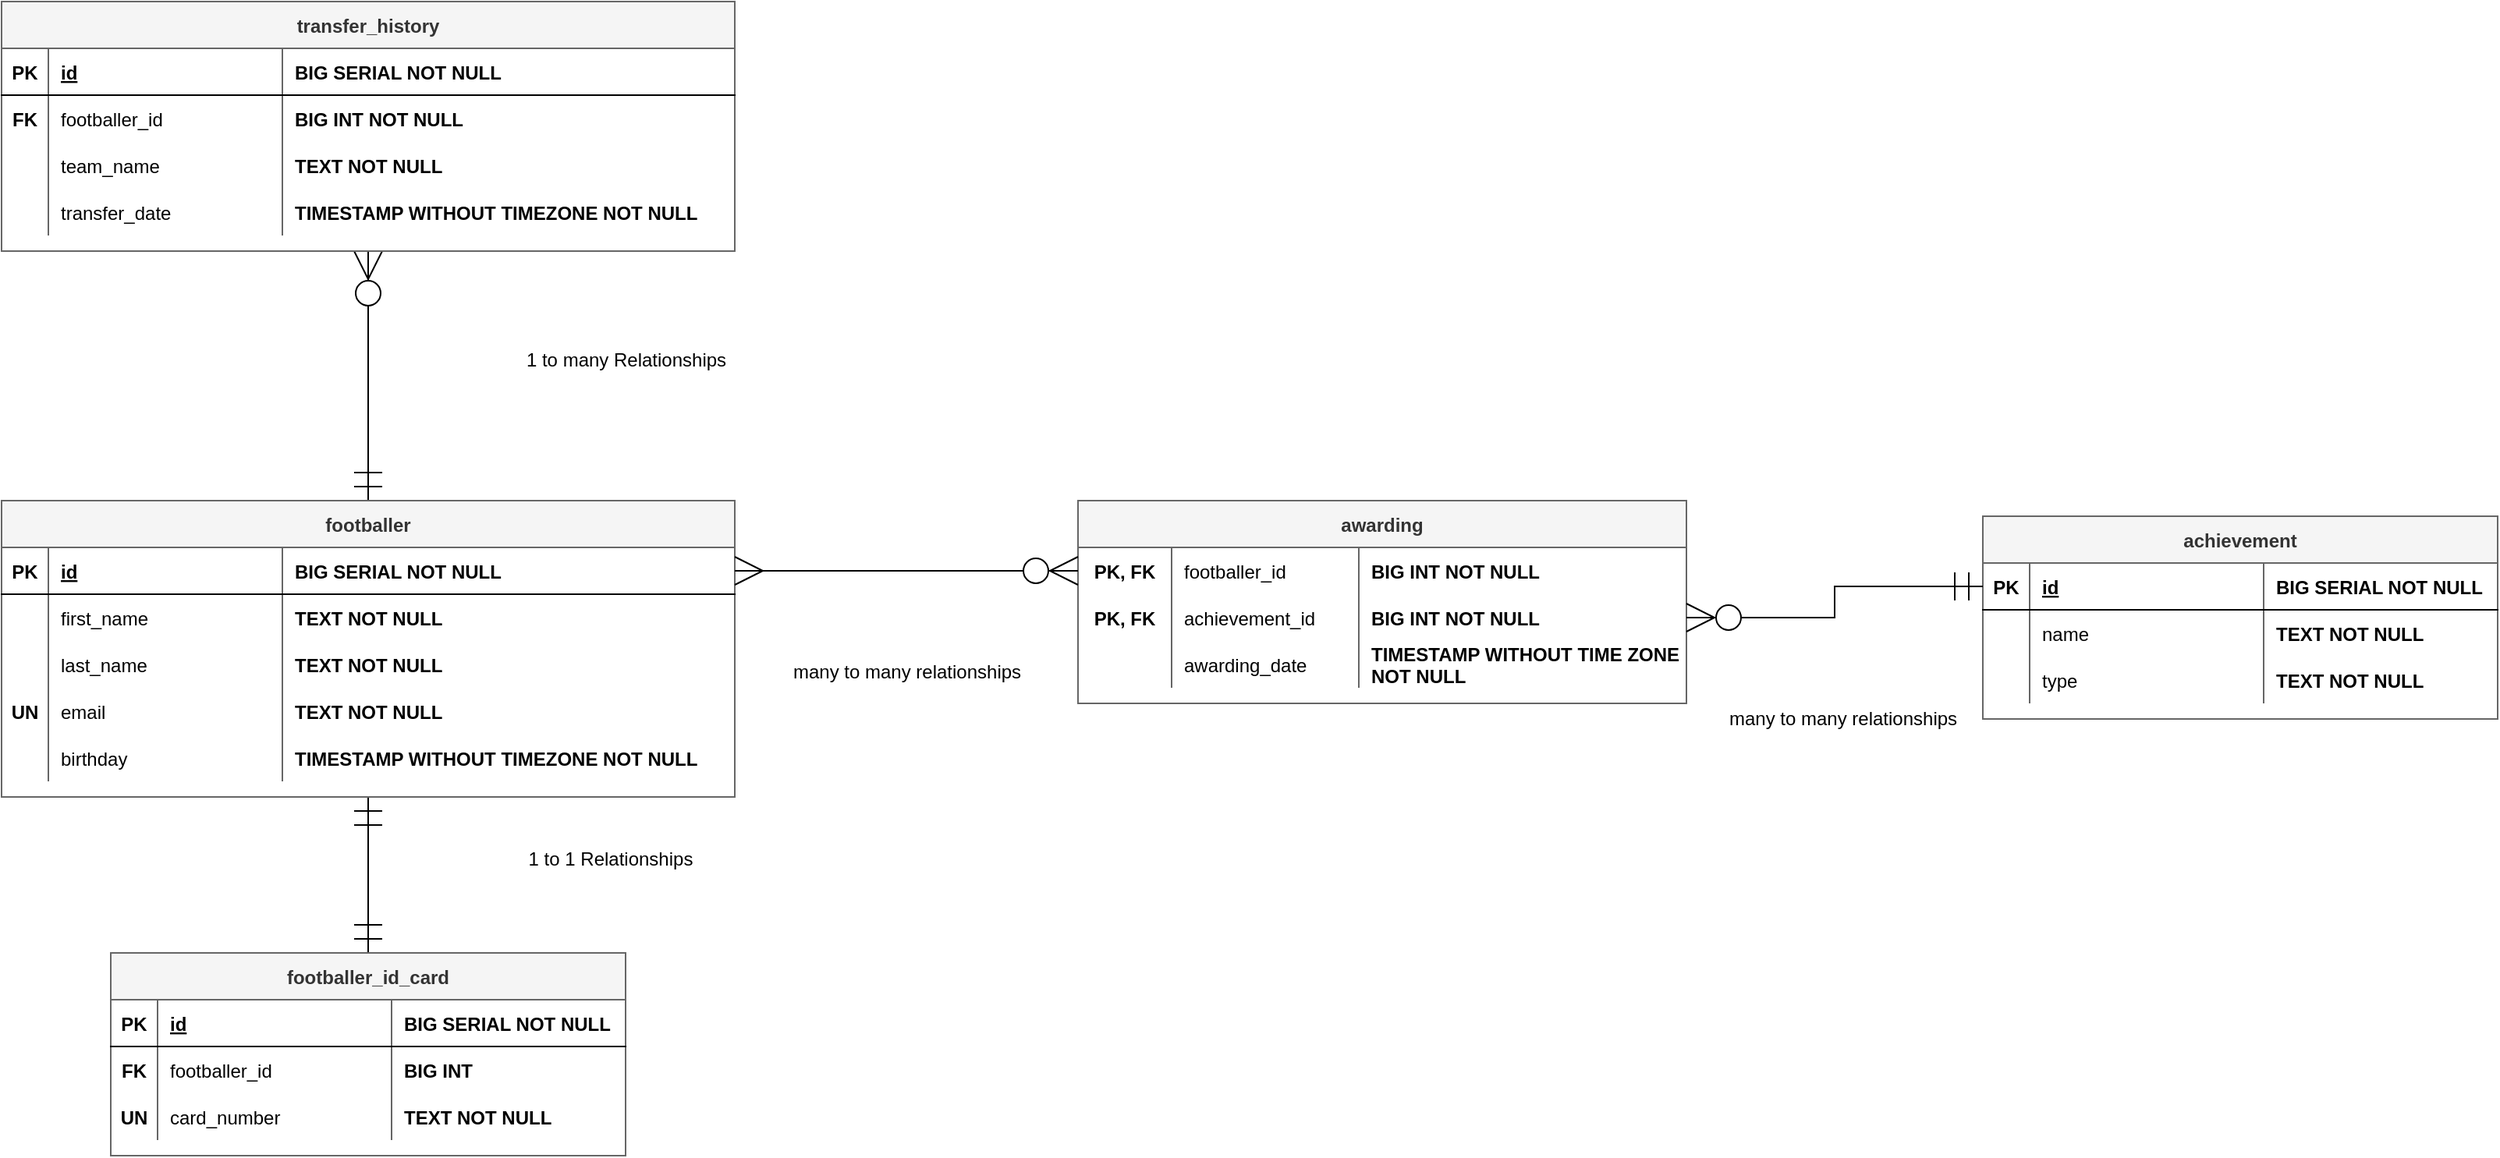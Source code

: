 <mxfile version="21.3.8">
  <diagram id="soKQwOYQeGzvN5jNcOd6" name="Page-1">
    <mxGraphModel dx="2883" dy="3797" grid="1" gridSize="10" guides="1" tooltips="1" connect="1" arrows="1" fold="1" page="0" pageScale="1" pageWidth="850" pageHeight="1100" math="0" shadow="0">
      <root>
        <mxCell id="0" />
        <mxCell id="1" parent="0" />
        <mxCell id="M2bRDbCkIC7zwZt0Boz4-155" style="edgeStyle=orthogonalEdgeStyle;rounded=0;orthogonalLoop=1;jettySize=auto;html=1;exitX=0.5;exitY=1;exitDx=0;exitDy=0;endSize=16;startSize=16;endArrow=ERmandOne;endFill=0;startArrow=ERmandOne;startFill=0;" parent="1" source="M2bRDbCkIC7zwZt0Boz4-26" target="M2bRDbCkIC7zwZt0Boz4-110" edge="1">
          <mxGeometry relative="1" as="geometry" />
        </mxCell>
        <mxCell id="M2bRDbCkIC7zwZt0Boz4-170" style="edgeStyle=orthogonalEdgeStyle;rounded=0;orthogonalLoop=1;jettySize=auto;html=1;exitX=0.5;exitY=0;exitDx=0;exitDy=0;entryX=0.5;entryY=1;entryDx=0;entryDy=0;endArrow=ERzeroToMany;endFill=1;endSize=16;startSize=16;startArrow=ERmandOne;startFill=0;" parent="1" source="M2bRDbCkIC7zwZt0Boz4-26" target="M2bRDbCkIC7zwZt0Boz4-157" edge="1">
          <mxGeometry relative="1" as="geometry" />
        </mxCell>
        <mxCell id="M2bRDbCkIC7zwZt0Boz4-26" value="footballer" style="shape=table;startSize=30;container=1;collapsible=1;childLayout=tableLayout;fixedRows=1;rowLines=0;fontStyle=1;align=center;resizeLast=1;rounded=0;fillColor=#f5f5f5;strokeColor=#666666;fontColor=#333333;" parent="1" vertex="1">
          <mxGeometry x="160" y="-640" width="470" height="190" as="geometry" />
        </mxCell>
        <mxCell id="M2bRDbCkIC7zwZt0Boz4-27" value="" style="shape=partialRectangle;collapsible=0;dropTarget=0;pointerEvents=0;fillColor=none;top=0;left=0;bottom=1;right=0;points=[[0,0.5],[1,0.5]];portConstraint=eastwest;" parent="M2bRDbCkIC7zwZt0Boz4-26" vertex="1">
          <mxGeometry y="30" width="470" height="30" as="geometry" />
        </mxCell>
        <mxCell id="M2bRDbCkIC7zwZt0Boz4-28" value="PK" style="shape=partialRectangle;connectable=0;fillColor=none;top=0;left=0;bottom=0;right=0;fontStyle=1;overflow=hidden;" parent="M2bRDbCkIC7zwZt0Boz4-27" vertex="1">
          <mxGeometry width="30" height="30" as="geometry">
            <mxRectangle width="30" height="30" as="alternateBounds" />
          </mxGeometry>
        </mxCell>
        <mxCell id="M2bRDbCkIC7zwZt0Boz4-29" value="id" style="shape=partialRectangle;connectable=0;fillColor=none;top=0;left=0;bottom=0;right=0;align=left;spacingLeft=6;fontStyle=5;overflow=hidden;" parent="M2bRDbCkIC7zwZt0Boz4-27" vertex="1">
          <mxGeometry x="30" width="150" height="30" as="geometry">
            <mxRectangle width="150" height="30" as="alternateBounds" />
          </mxGeometry>
        </mxCell>
        <mxCell id="M2bRDbCkIC7zwZt0Boz4-30" value="BIG SERIAL NOT NULL" style="shape=partialRectangle;connectable=0;fillColor=none;top=0;left=0;bottom=0;right=0;align=left;spacingLeft=6;fontStyle=1;overflow=hidden;" parent="M2bRDbCkIC7zwZt0Boz4-27" vertex="1">
          <mxGeometry x="180" width="290" height="30" as="geometry">
            <mxRectangle width="290" height="30" as="alternateBounds" />
          </mxGeometry>
        </mxCell>
        <mxCell id="M2bRDbCkIC7zwZt0Boz4-31" value="" style="shape=partialRectangle;collapsible=0;dropTarget=0;pointerEvents=0;fillColor=none;top=0;left=0;bottom=0;right=0;points=[[0,0.5],[1,0.5]];portConstraint=eastwest;" parent="M2bRDbCkIC7zwZt0Boz4-26" vertex="1">
          <mxGeometry y="60" width="470" height="30" as="geometry" />
        </mxCell>
        <mxCell id="M2bRDbCkIC7zwZt0Boz4-32" value="" style="shape=partialRectangle;connectable=0;fillColor=none;top=0;left=0;bottom=0;right=0;editable=1;overflow=hidden;" parent="M2bRDbCkIC7zwZt0Boz4-31" vertex="1">
          <mxGeometry width="30" height="30" as="geometry">
            <mxRectangle width="30" height="30" as="alternateBounds" />
          </mxGeometry>
        </mxCell>
        <mxCell id="M2bRDbCkIC7zwZt0Boz4-33" value="first_name" style="shape=partialRectangle;connectable=0;fillColor=none;top=0;left=0;bottom=0;right=0;align=left;spacingLeft=6;overflow=hidden;" parent="M2bRDbCkIC7zwZt0Boz4-31" vertex="1">
          <mxGeometry x="30" width="150" height="30" as="geometry">
            <mxRectangle width="150" height="30" as="alternateBounds" />
          </mxGeometry>
        </mxCell>
        <mxCell id="M2bRDbCkIC7zwZt0Boz4-34" value="TEXT NOT NULL" style="shape=partialRectangle;connectable=0;fillColor=none;top=0;left=0;bottom=0;right=0;align=left;spacingLeft=6;overflow=hidden;fontStyle=1" parent="M2bRDbCkIC7zwZt0Boz4-31" vertex="1">
          <mxGeometry x="180" width="290" height="30" as="geometry">
            <mxRectangle width="290" height="30" as="alternateBounds" />
          </mxGeometry>
        </mxCell>
        <mxCell id="M2bRDbCkIC7zwZt0Boz4-35" value="" style="shape=partialRectangle;collapsible=0;dropTarget=0;pointerEvents=0;fillColor=none;top=0;left=0;bottom=0;right=0;points=[[0,0.5],[1,0.5]];portConstraint=eastwest;" parent="M2bRDbCkIC7zwZt0Boz4-26" vertex="1">
          <mxGeometry y="90" width="470" height="30" as="geometry" />
        </mxCell>
        <mxCell id="M2bRDbCkIC7zwZt0Boz4-36" value="" style="shape=partialRectangle;connectable=0;fillColor=none;top=0;left=0;bottom=0;right=0;editable=1;overflow=hidden;" parent="M2bRDbCkIC7zwZt0Boz4-35" vertex="1">
          <mxGeometry width="30" height="30" as="geometry">
            <mxRectangle width="30" height="30" as="alternateBounds" />
          </mxGeometry>
        </mxCell>
        <mxCell id="M2bRDbCkIC7zwZt0Boz4-37" value="last_name" style="shape=partialRectangle;connectable=0;fillColor=none;top=0;left=0;bottom=0;right=0;align=left;spacingLeft=6;overflow=hidden;" parent="M2bRDbCkIC7zwZt0Boz4-35" vertex="1">
          <mxGeometry x="30" width="150" height="30" as="geometry">
            <mxRectangle width="150" height="30" as="alternateBounds" />
          </mxGeometry>
        </mxCell>
        <mxCell id="M2bRDbCkIC7zwZt0Boz4-38" value="TEXT NOT NULL" style="shape=partialRectangle;connectable=0;fillColor=none;top=0;left=0;bottom=0;right=0;align=left;spacingLeft=6;overflow=hidden;fontStyle=1" parent="M2bRDbCkIC7zwZt0Boz4-35" vertex="1">
          <mxGeometry x="180" width="290" height="30" as="geometry">
            <mxRectangle width="290" height="30" as="alternateBounds" />
          </mxGeometry>
        </mxCell>
        <mxCell id="M2bRDbCkIC7zwZt0Boz4-39" value="" style="shape=partialRectangle;collapsible=0;dropTarget=0;pointerEvents=0;fillColor=none;top=0;left=0;bottom=0;right=0;points=[[0,0.5],[1,0.5]];portConstraint=eastwest;" parent="M2bRDbCkIC7zwZt0Boz4-26" vertex="1">
          <mxGeometry y="120" width="470" height="30" as="geometry" />
        </mxCell>
        <mxCell id="M2bRDbCkIC7zwZt0Boz4-40" value="UN" style="shape=partialRectangle;connectable=0;fillColor=none;top=0;left=0;bottom=0;right=0;editable=1;overflow=hidden;fontStyle=1" parent="M2bRDbCkIC7zwZt0Boz4-39" vertex="1">
          <mxGeometry width="30" height="30" as="geometry">
            <mxRectangle width="30" height="30" as="alternateBounds" />
          </mxGeometry>
        </mxCell>
        <mxCell id="M2bRDbCkIC7zwZt0Boz4-41" value="email" style="shape=partialRectangle;connectable=0;fillColor=none;top=0;left=0;bottom=0;right=0;align=left;spacingLeft=6;overflow=hidden;" parent="M2bRDbCkIC7zwZt0Boz4-39" vertex="1">
          <mxGeometry x="30" width="150" height="30" as="geometry">
            <mxRectangle width="150" height="30" as="alternateBounds" />
          </mxGeometry>
        </mxCell>
        <mxCell id="M2bRDbCkIC7zwZt0Boz4-42" value="TEXT NOT NULL" style="shape=partialRectangle;connectable=0;fillColor=none;top=0;left=0;bottom=0;right=0;align=left;spacingLeft=6;overflow=hidden;fontStyle=1" parent="M2bRDbCkIC7zwZt0Boz4-39" vertex="1">
          <mxGeometry x="180" width="290" height="30" as="geometry">
            <mxRectangle width="290" height="30" as="alternateBounds" />
          </mxGeometry>
        </mxCell>
        <mxCell id="M2bRDbCkIC7zwZt0Boz4-43" style="shape=partialRectangle;collapsible=0;dropTarget=0;pointerEvents=0;fillColor=none;top=0;left=0;bottom=0;right=0;points=[[0,0.5],[1,0.5]];portConstraint=eastwest;" parent="M2bRDbCkIC7zwZt0Boz4-26" vertex="1">
          <mxGeometry y="150" width="470" height="30" as="geometry" />
        </mxCell>
        <mxCell id="M2bRDbCkIC7zwZt0Boz4-44" style="shape=partialRectangle;connectable=0;fillColor=none;top=0;left=0;bottom=0;right=0;editable=1;overflow=hidden;" parent="M2bRDbCkIC7zwZt0Boz4-43" vertex="1">
          <mxGeometry width="30" height="30" as="geometry">
            <mxRectangle width="30" height="30" as="alternateBounds" />
          </mxGeometry>
        </mxCell>
        <mxCell id="M2bRDbCkIC7zwZt0Boz4-45" value="birthday" style="shape=partialRectangle;connectable=0;fillColor=none;top=0;left=0;bottom=0;right=0;align=left;spacingLeft=6;overflow=hidden;" parent="M2bRDbCkIC7zwZt0Boz4-43" vertex="1">
          <mxGeometry x="30" width="150" height="30" as="geometry">
            <mxRectangle width="150" height="30" as="alternateBounds" />
          </mxGeometry>
        </mxCell>
        <mxCell id="M2bRDbCkIC7zwZt0Boz4-46" value="TIMESTAMP WITHOUT TIMEZONE NOT NULL" style="shape=partialRectangle;connectable=0;fillColor=none;top=0;left=0;bottom=0;right=0;align=left;spacingLeft=6;overflow=hidden;fontStyle=1" parent="M2bRDbCkIC7zwZt0Boz4-43" vertex="1">
          <mxGeometry x="180" width="290" height="30" as="geometry">
            <mxRectangle width="290" height="30" as="alternateBounds" />
          </mxGeometry>
        </mxCell>
        <mxCell id="M2bRDbCkIC7zwZt0Boz4-68" value="achievement" style="shape=table;startSize=30;container=1;collapsible=1;childLayout=tableLayout;fixedRows=1;rowLines=0;fontStyle=1;align=center;resizeLast=1;rounded=0;fillColor=#f5f5f5;strokeColor=#666666;fontColor=#333333;" parent="1" vertex="1">
          <mxGeometry x="1430" y="-630" width="330" height="130" as="geometry" />
        </mxCell>
        <mxCell id="M2bRDbCkIC7zwZt0Boz4-69" value="" style="shape=partialRectangle;collapsible=0;dropTarget=0;pointerEvents=0;fillColor=none;top=0;left=0;bottom=1;right=0;points=[[0,0.5],[1,0.5]];portConstraint=eastwest;" parent="M2bRDbCkIC7zwZt0Boz4-68" vertex="1">
          <mxGeometry y="30" width="330" height="30" as="geometry" />
        </mxCell>
        <mxCell id="M2bRDbCkIC7zwZt0Boz4-70" value="PK" style="shape=partialRectangle;connectable=0;fillColor=none;top=0;left=0;bottom=0;right=0;fontStyle=1;overflow=hidden;" parent="M2bRDbCkIC7zwZt0Boz4-69" vertex="1">
          <mxGeometry width="30" height="30" as="geometry">
            <mxRectangle width="30" height="30" as="alternateBounds" />
          </mxGeometry>
        </mxCell>
        <mxCell id="M2bRDbCkIC7zwZt0Boz4-71" value="id" style="shape=partialRectangle;connectable=0;fillColor=none;top=0;left=0;bottom=0;right=0;align=left;spacingLeft=6;fontStyle=5;overflow=hidden;" parent="M2bRDbCkIC7zwZt0Boz4-69" vertex="1">
          <mxGeometry x="30" width="150" height="30" as="geometry">
            <mxRectangle width="150" height="30" as="alternateBounds" />
          </mxGeometry>
        </mxCell>
        <mxCell id="M2bRDbCkIC7zwZt0Boz4-72" value="BIG SERIAL NOT NULL" style="shape=partialRectangle;connectable=0;fillColor=none;top=0;left=0;bottom=0;right=0;align=left;spacingLeft=6;fontStyle=1;overflow=hidden;" parent="M2bRDbCkIC7zwZt0Boz4-69" vertex="1">
          <mxGeometry x="180" width="150" height="30" as="geometry">
            <mxRectangle width="150" height="30" as="alternateBounds" />
          </mxGeometry>
        </mxCell>
        <mxCell id="M2bRDbCkIC7zwZt0Boz4-73" value="" style="shape=partialRectangle;collapsible=0;dropTarget=0;pointerEvents=0;fillColor=none;top=0;left=0;bottom=0;right=0;points=[[0,0.5],[1,0.5]];portConstraint=eastwest;" parent="M2bRDbCkIC7zwZt0Boz4-68" vertex="1">
          <mxGeometry y="60" width="330" height="30" as="geometry" />
        </mxCell>
        <mxCell id="M2bRDbCkIC7zwZt0Boz4-74" value="" style="shape=partialRectangle;connectable=0;fillColor=none;top=0;left=0;bottom=0;right=0;editable=1;overflow=hidden;" parent="M2bRDbCkIC7zwZt0Boz4-73" vertex="1">
          <mxGeometry width="30" height="30" as="geometry">
            <mxRectangle width="30" height="30" as="alternateBounds" />
          </mxGeometry>
        </mxCell>
        <mxCell id="M2bRDbCkIC7zwZt0Boz4-75" value="name" style="shape=partialRectangle;connectable=0;fillColor=none;top=0;left=0;bottom=0;right=0;align=left;spacingLeft=6;overflow=hidden;" parent="M2bRDbCkIC7zwZt0Boz4-73" vertex="1">
          <mxGeometry x="30" width="150" height="30" as="geometry">
            <mxRectangle width="150" height="30" as="alternateBounds" />
          </mxGeometry>
        </mxCell>
        <mxCell id="M2bRDbCkIC7zwZt0Boz4-76" value="TEXT NOT NULL" style="shape=partialRectangle;connectable=0;fillColor=none;top=0;left=0;bottom=0;right=0;align=left;spacingLeft=6;overflow=hidden;fontStyle=1" parent="M2bRDbCkIC7zwZt0Boz4-73" vertex="1">
          <mxGeometry x="180" width="150" height="30" as="geometry">
            <mxRectangle width="150" height="30" as="alternateBounds" />
          </mxGeometry>
        </mxCell>
        <mxCell id="M2bRDbCkIC7zwZt0Boz4-77" value="" style="shape=partialRectangle;collapsible=0;dropTarget=0;pointerEvents=0;fillColor=none;top=0;left=0;bottom=0;right=0;points=[[0,0.5],[1,0.5]];portConstraint=eastwest;" parent="M2bRDbCkIC7zwZt0Boz4-68" vertex="1">
          <mxGeometry y="90" width="330" height="30" as="geometry" />
        </mxCell>
        <mxCell id="M2bRDbCkIC7zwZt0Boz4-78" value="" style="shape=partialRectangle;connectable=0;fillColor=none;top=0;left=0;bottom=0;right=0;editable=1;overflow=hidden;" parent="M2bRDbCkIC7zwZt0Boz4-77" vertex="1">
          <mxGeometry width="30" height="30" as="geometry">
            <mxRectangle width="30" height="30" as="alternateBounds" />
          </mxGeometry>
        </mxCell>
        <mxCell id="M2bRDbCkIC7zwZt0Boz4-79" value="type" style="shape=partialRectangle;connectable=0;fillColor=none;top=0;left=0;bottom=0;right=0;align=left;spacingLeft=6;overflow=hidden;" parent="M2bRDbCkIC7zwZt0Boz4-77" vertex="1">
          <mxGeometry x="30" width="150" height="30" as="geometry">
            <mxRectangle width="150" height="30" as="alternateBounds" />
          </mxGeometry>
        </mxCell>
        <mxCell id="M2bRDbCkIC7zwZt0Boz4-80" value="TEXT NOT NULL" style="shape=partialRectangle;connectable=0;fillColor=none;top=0;left=0;bottom=0;right=0;align=left;spacingLeft=6;overflow=hidden;fontStyle=1" parent="M2bRDbCkIC7zwZt0Boz4-77" vertex="1">
          <mxGeometry x="180" width="150" height="30" as="geometry">
            <mxRectangle width="150" height="30" as="alternateBounds" />
          </mxGeometry>
        </mxCell>
        <mxCell id="M2bRDbCkIC7zwZt0Boz4-89" value="awarding" style="shape=table;startSize=30;container=1;collapsible=1;childLayout=tableLayout;fixedRows=1;rowLines=0;fontStyle=1;align=center;resizeLast=1;rounded=0;shadow=0;sketch=0;fillColor=#f5f5f5;strokeColor=#666666;fontColor=#333333;" parent="1" vertex="1">
          <mxGeometry x="850" y="-640" width="390" height="130" as="geometry" />
        </mxCell>
        <mxCell id="M2bRDbCkIC7zwZt0Boz4-94" value="" style="shape=partialRectangle;collapsible=0;dropTarget=0;pointerEvents=0;fillColor=none;top=0;left=0;bottom=0;right=0;points=[[0,0.5],[1,0.5]];portConstraint=eastwest;" parent="M2bRDbCkIC7zwZt0Boz4-89" vertex="1">
          <mxGeometry y="30" width="390" height="30" as="geometry" />
        </mxCell>
        <mxCell id="M2bRDbCkIC7zwZt0Boz4-95" value="PK, FK" style="shape=partialRectangle;connectable=0;fillColor=none;top=0;left=0;bottom=0;right=0;editable=1;overflow=hidden;fontStyle=1" parent="M2bRDbCkIC7zwZt0Boz4-94" vertex="1">
          <mxGeometry width="60" height="30" as="geometry">
            <mxRectangle width="60" height="30" as="alternateBounds" />
          </mxGeometry>
        </mxCell>
        <mxCell id="M2bRDbCkIC7zwZt0Boz4-96" value="footballer_id" style="shape=partialRectangle;connectable=0;fillColor=none;top=0;left=0;bottom=0;right=0;align=left;spacingLeft=6;overflow=hidden;" parent="M2bRDbCkIC7zwZt0Boz4-94" vertex="1">
          <mxGeometry x="60" width="120" height="30" as="geometry">
            <mxRectangle width="120" height="30" as="alternateBounds" />
          </mxGeometry>
        </mxCell>
        <mxCell id="M2bRDbCkIC7zwZt0Boz4-97" value="BIG INT NOT NULL" style="shape=partialRectangle;connectable=0;fillColor=none;top=0;left=0;bottom=0;right=0;align=left;spacingLeft=6;overflow=hidden;fontStyle=1" parent="M2bRDbCkIC7zwZt0Boz4-94" vertex="1">
          <mxGeometry x="180" width="210" height="30" as="geometry">
            <mxRectangle width="210" height="30" as="alternateBounds" />
          </mxGeometry>
        </mxCell>
        <mxCell id="M2bRDbCkIC7zwZt0Boz4-98" value="" style="shape=partialRectangle;collapsible=0;dropTarget=0;pointerEvents=0;fillColor=none;top=0;left=0;bottom=0;right=0;points=[[0,0.5],[1,0.5]];portConstraint=eastwest;" parent="M2bRDbCkIC7zwZt0Boz4-89" vertex="1">
          <mxGeometry y="60" width="390" height="30" as="geometry" />
        </mxCell>
        <mxCell id="M2bRDbCkIC7zwZt0Boz4-99" value="PK, FK" style="shape=partialRectangle;connectable=0;fillColor=none;top=0;left=0;bottom=0;right=0;editable=1;overflow=hidden;fontStyle=1" parent="M2bRDbCkIC7zwZt0Boz4-98" vertex="1">
          <mxGeometry width="60" height="30" as="geometry">
            <mxRectangle width="60" height="30" as="alternateBounds" />
          </mxGeometry>
        </mxCell>
        <mxCell id="M2bRDbCkIC7zwZt0Boz4-100" value="achievement_id" style="shape=partialRectangle;connectable=0;fillColor=none;top=0;left=0;bottom=0;right=0;align=left;spacingLeft=6;overflow=hidden;" parent="M2bRDbCkIC7zwZt0Boz4-98" vertex="1">
          <mxGeometry x="60" width="120" height="30" as="geometry">
            <mxRectangle width="120" height="30" as="alternateBounds" />
          </mxGeometry>
        </mxCell>
        <mxCell id="M2bRDbCkIC7zwZt0Boz4-101" value="BIG INT NOT NULL" style="shape=partialRectangle;connectable=0;fillColor=none;top=0;left=0;bottom=0;right=0;align=left;spacingLeft=6;overflow=hidden;fontStyle=1" parent="M2bRDbCkIC7zwZt0Boz4-98" vertex="1">
          <mxGeometry x="180" width="210" height="30" as="geometry">
            <mxRectangle width="210" height="30" as="alternateBounds" />
          </mxGeometry>
        </mxCell>
        <mxCell id="M2bRDbCkIC7zwZt0Boz4-102" value="" style="shape=partialRectangle;collapsible=0;dropTarget=0;pointerEvents=0;fillColor=none;top=0;left=0;bottom=0;right=0;points=[[0,0.5],[1,0.5]];portConstraint=eastwest;" parent="M2bRDbCkIC7zwZt0Boz4-89" vertex="1">
          <mxGeometry y="90" width="390" height="30" as="geometry" />
        </mxCell>
        <mxCell id="M2bRDbCkIC7zwZt0Boz4-103" value="" style="shape=partialRectangle;connectable=0;fillColor=none;top=0;left=0;bottom=0;right=0;editable=1;overflow=hidden;fontStyle=1" parent="M2bRDbCkIC7zwZt0Boz4-102" vertex="1">
          <mxGeometry width="60" height="30" as="geometry">
            <mxRectangle width="60" height="30" as="alternateBounds" />
          </mxGeometry>
        </mxCell>
        <mxCell id="M2bRDbCkIC7zwZt0Boz4-104" value="awarding_date" style="shape=partialRectangle;connectable=0;fillColor=none;top=0;left=0;bottom=0;right=0;align=left;spacingLeft=6;overflow=hidden;" parent="M2bRDbCkIC7zwZt0Boz4-102" vertex="1">
          <mxGeometry x="60" width="120" height="30" as="geometry">
            <mxRectangle width="120" height="30" as="alternateBounds" />
          </mxGeometry>
        </mxCell>
        <mxCell id="M2bRDbCkIC7zwZt0Boz4-105" value="TIMESTAMP WITHOUT TIME ZONE &#xa;NOT NULL" style="shape=partialRectangle;connectable=0;fillColor=none;top=0;left=0;bottom=0;right=0;align=left;spacingLeft=6;overflow=hidden;fontStyle=1" parent="M2bRDbCkIC7zwZt0Boz4-102" vertex="1">
          <mxGeometry x="180" width="210" height="30" as="geometry">
            <mxRectangle width="210" height="30" as="alternateBounds" />
          </mxGeometry>
        </mxCell>
        <mxCell id="M2bRDbCkIC7zwZt0Boz4-110" value="footballer_id_card" style="shape=table;startSize=30;container=1;collapsible=1;childLayout=tableLayout;fixedRows=1;rowLines=0;fontStyle=1;align=center;resizeLast=1;rounded=0;fillColor=#f5f5f5;strokeColor=#666666;fontColor=#333333;" parent="1" vertex="1">
          <mxGeometry x="230" y="-350" width="330" height="130" as="geometry" />
        </mxCell>
        <mxCell id="M2bRDbCkIC7zwZt0Boz4-111" value="" style="shape=partialRectangle;collapsible=0;dropTarget=0;pointerEvents=0;fillColor=none;top=0;left=0;bottom=1;right=0;points=[[0,0.5],[1,0.5]];portConstraint=eastwest;" parent="M2bRDbCkIC7zwZt0Boz4-110" vertex="1">
          <mxGeometry y="30" width="330" height="30" as="geometry" />
        </mxCell>
        <mxCell id="M2bRDbCkIC7zwZt0Boz4-112" value="PK" style="shape=partialRectangle;connectable=0;fillColor=none;top=0;left=0;bottom=0;right=0;fontStyle=1;overflow=hidden;" parent="M2bRDbCkIC7zwZt0Boz4-111" vertex="1">
          <mxGeometry width="30" height="30" as="geometry">
            <mxRectangle width="30" height="30" as="alternateBounds" />
          </mxGeometry>
        </mxCell>
        <mxCell id="M2bRDbCkIC7zwZt0Boz4-113" value="id" style="shape=partialRectangle;connectable=0;fillColor=none;top=0;left=0;bottom=0;right=0;align=left;spacingLeft=6;fontStyle=5;overflow=hidden;" parent="M2bRDbCkIC7zwZt0Boz4-111" vertex="1">
          <mxGeometry x="30" width="150" height="30" as="geometry">
            <mxRectangle width="150" height="30" as="alternateBounds" />
          </mxGeometry>
        </mxCell>
        <mxCell id="M2bRDbCkIC7zwZt0Boz4-114" value="BIG SERIAL NOT NULL" style="shape=partialRectangle;connectable=0;fillColor=none;top=0;left=0;bottom=0;right=0;align=left;spacingLeft=6;fontStyle=1;overflow=hidden;" parent="M2bRDbCkIC7zwZt0Boz4-111" vertex="1">
          <mxGeometry x="180" width="150" height="30" as="geometry">
            <mxRectangle width="150" height="30" as="alternateBounds" />
          </mxGeometry>
        </mxCell>
        <mxCell id="M2bRDbCkIC7zwZt0Boz4-115" value="" style="shape=partialRectangle;collapsible=0;dropTarget=0;pointerEvents=0;fillColor=none;top=0;left=0;bottom=0;right=0;points=[[0,0.5],[1,0.5]];portConstraint=eastwest;" parent="M2bRDbCkIC7zwZt0Boz4-110" vertex="1">
          <mxGeometry y="60" width="330" height="30" as="geometry" />
        </mxCell>
        <mxCell id="M2bRDbCkIC7zwZt0Boz4-116" value="FK" style="shape=partialRectangle;connectable=0;fillColor=none;top=0;left=0;bottom=0;right=0;editable=1;overflow=hidden;fontStyle=1" parent="M2bRDbCkIC7zwZt0Boz4-115" vertex="1">
          <mxGeometry width="30" height="30" as="geometry">
            <mxRectangle width="30" height="30" as="alternateBounds" />
          </mxGeometry>
        </mxCell>
        <mxCell id="M2bRDbCkIC7zwZt0Boz4-117" value="footballer_id" style="shape=partialRectangle;connectable=0;fillColor=none;top=0;left=0;bottom=0;right=0;align=left;spacingLeft=6;overflow=hidden;" parent="M2bRDbCkIC7zwZt0Boz4-115" vertex="1">
          <mxGeometry x="30" width="150" height="30" as="geometry">
            <mxRectangle width="150" height="30" as="alternateBounds" />
          </mxGeometry>
        </mxCell>
        <mxCell id="M2bRDbCkIC7zwZt0Boz4-118" value="BIG INT" style="shape=partialRectangle;connectable=0;fillColor=none;top=0;left=0;bottom=0;right=0;align=left;spacingLeft=6;overflow=hidden;fontStyle=1" parent="M2bRDbCkIC7zwZt0Boz4-115" vertex="1">
          <mxGeometry x="180" width="150" height="30" as="geometry">
            <mxRectangle width="150" height="30" as="alternateBounds" />
          </mxGeometry>
        </mxCell>
        <mxCell id="M2bRDbCkIC7zwZt0Boz4-119" value="" style="shape=partialRectangle;collapsible=0;dropTarget=0;pointerEvents=0;fillColor=none;top=0;left=0;bottom=0;right=0;points=[[0,0.5],[1,0.5]];portConstraint=eastwest;" parent="M2bRDbCkIC7zwZt0Boz4-110" vertex="1">
          <mxGeometry y="90" width="330" height="30" as="geometry" />
        </mxCell>
        <mxCell id="M2bRDbCkIC7zwZt0Boz4-120" value="UN" style="shape=partialRectangle;connectable=0;fillColor=none;top=0;left=0;bottom=0;right=0;editable=1;overflow=hidden;fontStyle=1" parent="M2bRDbCkIC7zwZt0Boz4-119" vertex="1">
          <mxGeometry width="30" height="30" as="geometry">
            <mxRectangle width="30" height="30" as="alternateBounds" />
          </mxGeometry>
        </mxCell>
        <mxCell id="M2bRDbCkIC7zwZt0Boz4-121" value="card_number" style="shape=partialRectangle;connectable=0;fillColor=none;top=0;left=0;bottom=0;right=0;align=left;spacingLeft=6;overflow=hidden;" parent="M2bRDbCkIC7zwZt0Boz4-119" vertex="1">
          <mxGeometry x="30" width="150" height="30" as="geometry">
            <mxRectangle width="150" height="30" as="alternateBounds" />
          </mxGeometry>
        </mxCell>
        <mxCell id="M2bRDbCkIC7zwZt0Boz4-122" value="TEXT NOT NULL" style="shape=partialRectangle;connectable=0;fillColor=none;top=0;left=0;bottom=0;right=0;align=left;spacingLeft=6;overflow=hidden;fontStyle=1" parent="M2bRDbCkIC7zwZt0Boz4-119" vertex="1">
          <mxGeometry x="180" width="150" height="30" as="geometry">
            <mxRectangle width="150" height="30" as="alternateBounds" />
          </mxGeometry>
        </mxCell>
        <mxCell id="M2bRDbCkIC7zwZt0Boz4-153" style="edgeStyle=orthogonalEdgeStyle;rounded=0;orthogonalLoop=1;jettySize=auto;html=1;entryX=0;entryY=0.5;entryDx=0;entryDy=0;endSize=16;startSize=16;endArrow=ERzeroToMany;endFill=1;startArrow=ERmany;startFill=0;" parent="1" source="M2bRDbCkIC7zwZt0Boz4-27" target="M2bRDbCkIC7zwZt0Boz4-94" edge="1">
          <mxGeometry relative="1" as="geometry" />
        </mxCell>
        <mxCell id="M2bRDbCkIC7zwZt0Boz4-156" style="edgeStyle=orthogonalEdgeStyle;rounded=0;orthogonalLoop=1;jettySize=auto;html=1;exitX=1;exitY=0.5;exitDx=0;exitDy=0;entryX=0;entryY=0.5;entryDx=0;entryDy=0;endSize=16;startSize=16;endArrow=ERmandOne;endFill=0;startArrow=ERzeroToMany;startFill=1;" parent="1" source="M2bRDbCkIC7zwZt0Boz4-98" target="M2bRDbCkIC7zwZt0Boz4-69" edge="1">
          <mxGeometry relative="1" as="geometry" />
        </mxCell>
        <mxCell id="M2bRDbCkIC7zwZt0Boz4-157" value="transfer_history" style="shape=table;startSize=30;container=1;collapsible=1;childLayout=tableLayout;fixedRows=1;rowLines=0;fontStyle=1;align=center;resizeLast=1;rounded=0;fillColor=#f5f5f5;strokeColor=#666666;fontColor=#333333;" parent="1" vertex="1">
          <mxGeometry x="160" y="-960" width="470" height="160" as="geometry" />
        </mxCell>
        <mxCell id="M2bRDbCkIC7zwZt0Boz4-158" value="" style="shape=partialRectangle;collapsible=0;dropTarget=0;pointerEvents=0;fillColor=none;top=0;left=0;bottom=1;right=0;points=[[0,0.5],[1,0.5]];portConstraint=eastwest;" parent="M2bRDbCkIC7zwZt0Boz4-157" vertex="1">
          <mxGeometry y="30" width="470" height="30" as="geometry" />
        </mxCell>
        <mxCell id="M2bRDbCkIC7zwZt0Boz4-159" value="PK" style="shape=partialRectangle;connectable=0;fillColor=none;top=0;left=0;bottom=0;right=0;fontStyle=1;overflow=hidden;" parent="M2bRDbCkIC7zwZt0Boz4-158" vertex="1">
          <mxGeometry width="30" height="30" as="geometry">
            <mxRectangle width="30" height="30" as="alternateBounds" />
          </mxGeometry>
        </mxCell>
        <mxCell id="M2bRDbCkIC7zwZt0Boz4-160" value="id" style="shape=partialRectangle;connectable=0;fillColor=none;top=0;left=0;bottom=0;right=0;align=left;spacingLeft=6;fontStyle=5;overflow=hidden;" parent="M2bRDbCkIC7zwZt0Boz4-158" vertex="1">
          <mxGeometry x="30" width="150" height="30" as="geometry">
            <mxRectangle width="150" height="30" as="alternateBounds" />
          </mxGeometry>
        </mxCell>
        <mxCell id="M2bRDbCkIC7zwZt0Boz4-161" value="BIG SERIAL NOT NULL" style="shape=partialRectangle;connectable=0;fillColor=none;top=0;left=0;bottom=0;right=0;align=left;spacingLeft=6;fontStyle=1;overflow=hidden;" parent="M2bRDbCkIC7zwZt0Boz4-158" vertex="1">
          <mxGeometry x="180" width="290" height="30" as="geometry">
            <mxRectangle width="290" height="30" as="alternateBounds" />
          </mxGeometry>
        </mxCell>
        <mxCell id="Qj9Xfp4AFoNcpgFwBMmY-139" style="shape=partialRectangle;collapsible=0;dropTarget=0;pointerEvents=0;fillColor=none;top=0;left=0;bottom=0;right=0;points=[[0,0.5],[1,0.5]];portConstraint=eastwest;" parent="M2bRDbCkIC7zwZt0Boz4-157" vertex="1">
          <mxGeometry y="60" width="470" height="30" as="geometry" />
        </mxCell>
        <mxCell id="Qj9Xfp4AFoNcpgFwBMmY-140" value="FK" style="shape=partialRectangle;connectable=0;fillColor=none;top=0;left=0;bottom=0;right=0;editable=1;overflow=hidden;fontStyle=1" parent="Qj9Xfp4AFoNcpgFwBMmY-139" vertex="1">
          <mxGeometry width="30" height="30" as="geometry">
            <mxRectangle width="30" height="30" as="alternateBounds" />
          </mxGeometry>
        </mxCell>
        <mxCell id="Qj9Xfp4AFoNcpgFwBMmY-141" value="footballer_id" style="shape=partialRectangle;connectable=0;fillColor=none;top=0;left=0;bottom=0;right=0;align=left;spacingLeft=6;overflow=hidden;" parent="Qj9Xfp4AFoNcpgFwBMmY-139" vertex="1">
          <mxGeometry x="30" width="150" height="30" as="geometry">
            <mxRectangle width="150" height="30" as="alternateBounds" />
          </mxGeometry>
        </mxCell>
        <mxCell id="Qj9Xfp4AFoNcpgFwBMmY-142" value="BIG INT NOT NULL" style="shape=partialRectangle;connectable=0;fillColor=none;top=0;left=0;bottom=0;right=0;align=left;spacingLeft=6;overflow=hidden;fontStyle=1" parent="Qj9Xfp4AFoNcpgFwBMmY-139" vertex="1">
          <mxGeometry x="180" width="290" height="30" as="geometry">
            <mxRectangle width="290" height="30" as="alternateBounds" />
          </mxGeometry>
        </mxCell>
        <mxCell id="M2bRDbCkIC7zwZt0Boz4-162" value="" style="shape=partialRectangle;collapsible=0;dropTarget=0;pointerEvents=0;fillColor=none;top=0;left=0;bottom=0;right=0;points=[[0,0.5],[1,0.5]];portConstraint=eastwest;" parent="M2bRDbCkIC7zwZt0Boz4-157" vertex="1">
          <mxGeometry y="90" width="470" height="30" as="geometry" />
        </mxCell>
        <mxCell id="M2bRDbCkIC7zwZt0Boz4-163" value="" style="shape=partialRectangle;connectable=0;fillColor=none;top=0;left=0;bottom=0;right=0;editable=1;overflow=hidden;" parent="M2bRDbCkIC7zwZt0Boz4-162" vertex="1">
          <mxGeometry width="30" height="30" as="geometry">
            <mxRectangle width="30" height="30" as="alternateBounds" />
          </mxGeometry>
        </mxCell>
        <mxCell id="M2bRDbCkIC7zwZt0Boz4-164" value="team_name" style="shape=partialRectangle;connectable=0;fillColor=none;top=0;left=0;bottom=0;right=0;align=left;spacingLeft=6;overflow=hidden;" parent="M2bRDbCkIC7zwZt0Boz4-162" vertex="1">
          <mxGeometry x="30" width="150" height="30" as="geometry">
            <mxRectangle width="150" height="30" as="alternateBounds" />
          </mxGeometry>
        </mxCell>
        <mxCell id="M2bRDbCkIC7zwZt0Boz4-165" value="TEXT NOT NULL" style="shape=partialRectangle;connectable=0;fillColor=none;top=0;left=0;bottom=0;right=0;align=left;spacingLeft=6;overflow=hidden;fontStyle=1" parent="M2bRDbCkIC7zwZt0Boz4-162" vertex="1">
          <mxGeometry x="180" width="290" height="30" as="geometry">
            <mxRectangle width="290" height="30" as="alternateBounds" />
          </mxGeometry>
        </mxCell>
        <mxCell id="M2bRDbCkIC7zwZt0Boz4-166" value="" style="shape=partialRectangle;collapsible=0;dropTarget=0;pointerEvents=0;fillColor=none;top=0;left=0;bottom=0;right=0;points=[[0,0.5],[1,0.5]];portConstraint=eastwest;" parent="M2bRDbCkIC7zwZt0Boz4-157" vertex="1">
          <mxGeometry y="120" width="470" height="30" as="geometry" />
        </mxCell>
        <mxCell id="M2bRDbCkIC7zwZt0Boz4-167" value="" style="shape=partialRectangle;connectable=0;fillColor=none;top=0;left=0;bottom=0;right=0;editable=1;overflow=hidden;" parent="M2bRDbCkIC7zwZt0Boz4-166" vertex="1">
          <mxGeometry width="30" height="30" as="geometry">
            <mxRectangle width="30" height="30" as="alternateBounds" />
          </mxGeometry>
        </mxCell>
        <mxCell id="M2bRDbCkIC7zwZt0Boz4-168" value="transfer_date" style="shape=partialRectangle;connectable=0;fillColor=none;top=0;left=0;bottom=0;right=0;align=left;spacingLeft=6;overflow=hidden;" parent="M2bRDbCkIC7zwZt0Boz4-166" vertex="1">
          <mxGeometry x="30" width="150" height="30" as="geometry">
            <mxRectangle width="150" height="30" as="alternateBounds" />
          </mxGeometry>
        </mxCell>
        <mxCell id="M2bRDbCkIC7zwZt0Boz4-169" value="TIMESTAMP WITHOUT TIMEZONE NOT NULL" style="shape=partialRectangle;connectable=0;fillColor=none;top=0;left=0;bottom=0;right=0;align=left;spacingLeft=6;overflow=hidden;fontStyle=1" parent="M2bRDbCkIC7zwZt0Boz4-166" vertex="1">
          <mxGeometry x="180" width="290" height="30" as="geometry">
            <mxRectangle width="290" height="30" as="alternateBounds" />
          </mxGeometry>
        </mxCell>
        <mxCell id="Qj9Xfp4AFoNcpgFwBMmY-29" value="1 to many Relationships" style="text;html=1;align=center;verticalAlign=middle;resizable=0;points=[];autosize=1;" parent="1" vertex="1">
          <mxGeometry x="490" y="-740" width="140" height="20" as="geometry" />
        </mxCell>
        <mxCell id="Qj9Xfp4AFoNcpgFwBMmY-30" value="1 to 1 Relationships" style="text;html=1;align=center;verticalAlign=middle;resizable=0;points=[];autosize=1;" parent="1" vertex="1">
          <mxGeometry x="490" y="-420" width="120" height="20" as="geometry" />
        </mxCell>
        <mxCell id="Qj9Xfp4AFoNcpgFwBMmY-31" value="many to many relationships" style="text;html=1;align=center;verticalAlign=middle;resizable=0;points=[];autosize=1;" parent="1" vertex="1">
          <mxGeometry x="660" y="-540" width="160" height="20" as="geometry" />
        </mxCell>
        <mxCell id="Qj9Xfp4AFoNcpgFwBMmY-32" value="many to many relationships" style="text;html=1;align=center;verticalAlign=middle;resizable=0;points=[];autosize=1;" parent="1" vertex="1">
          <mxGeometry x="1260" y="-510" width="160" height="20" as="geometry" />
        </mxCell>
      </root>
    </mxGraphModel>
  </diagram>
</mxfile>
